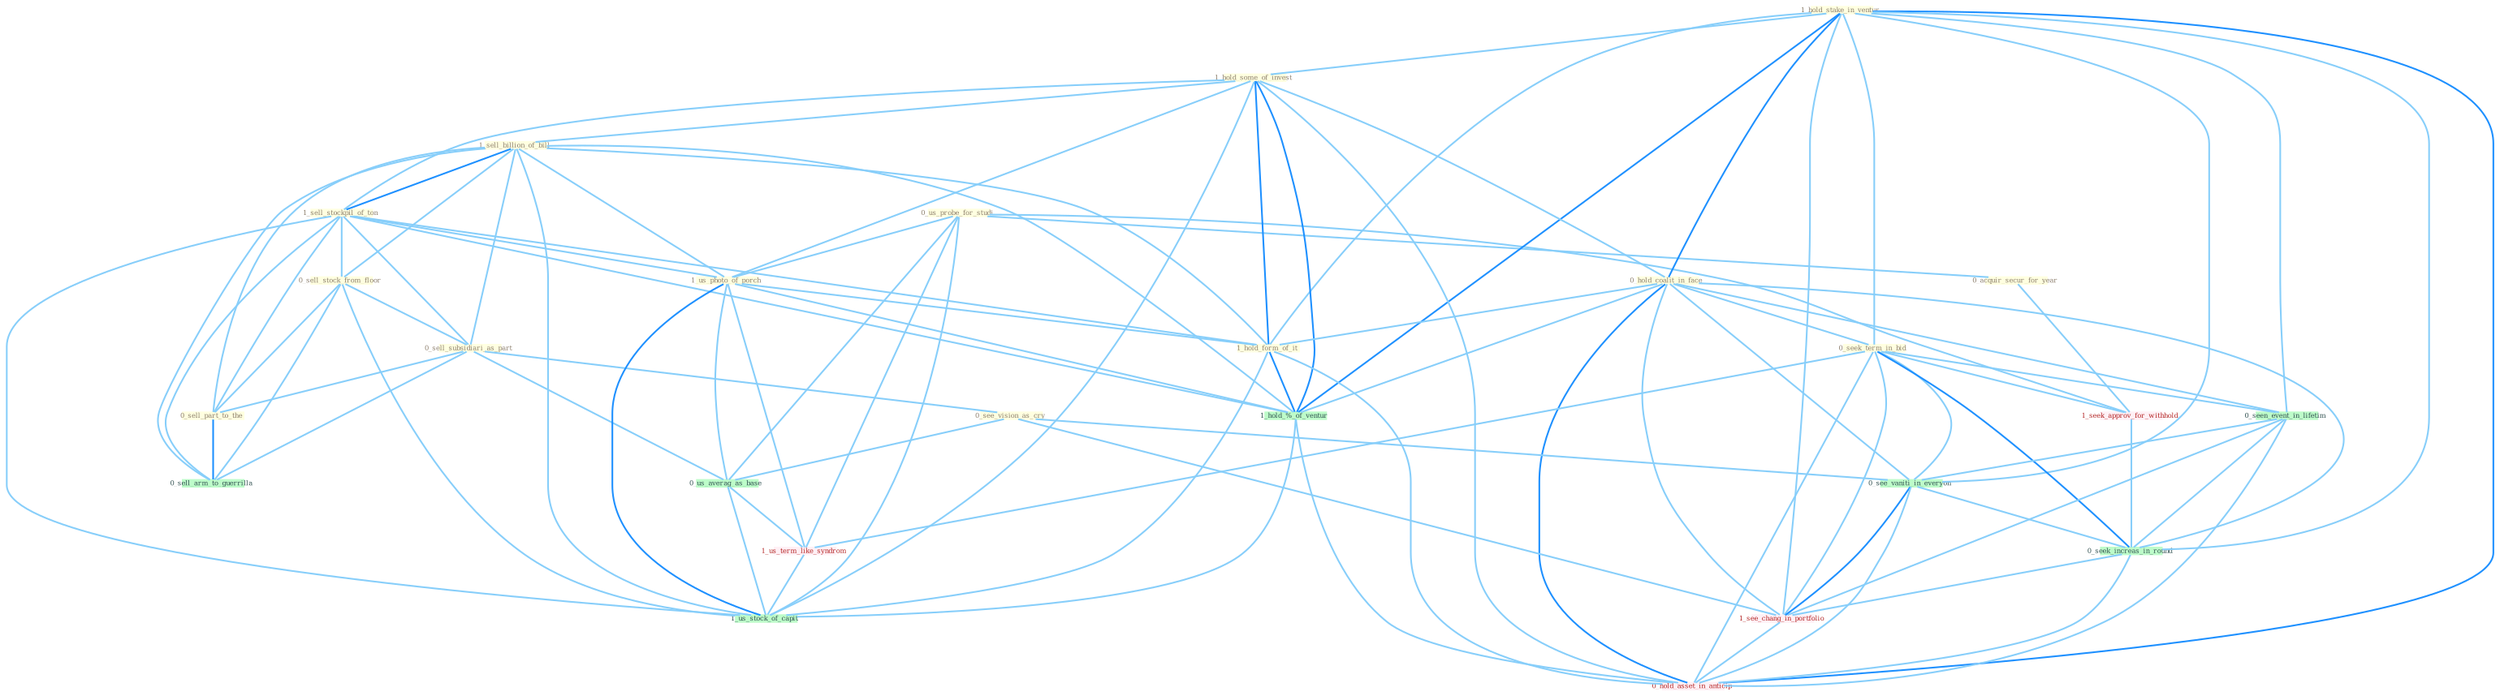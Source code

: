 Graph G{ 
    node
    [shape=polygon,style=filled,width=.5,height=.06,color="#BDFCC9",fixedsize=true,fontsize=4,
    fontcolor="#2f4f4f"];
    {node
    [color="#ffffe0", fontcolor="#8b7d6b"] "0_us_probe_for_studi " "1_hold_stake_in_ventur " "1_hold_some_of_invest " "1_sell_billion_of_bill " "1_sell_stockpil_of_ton " "0_sell_stock_from_floor " "0_sell_subsidiari_as_part " "0_hold_coalit_in_face " "0_seek_term_in_bid " "1_us_photo_of_porch " "0_sell_part_to_the " "0_see_vision_as_cry " "1_hold_form_of_it " "0_acquir_secur_for_year "}
{node [color="#fff0f5", fontcolor="#b22222"] "1_us_term_like_syndrom " "1_seek_approv_for_withhold " "1_see_chang_in_portfolio " "0_hold_asset_in_anticip "}
edge [color="#B0E2FF"];

	"0_us_probe_for_studi " -- "1_us_photo_of_porch " [w="1", color="#87cefa" ];
	"0_us_probe_for_studi " -- "0_acquir_secur_for_year " [w="1", color="#87cefa" ];
	"0_us_probe_for_studi " -- "0_us_averag_as_base " [w="1", color="#87cefa" ];
	"0_us_probe_for_studi " -- "1_us_term_like_syndrom " [w="1", color="#87cefa" ];
	"0_us_probe_for_studi " -- "1_seek_approv_for_withhold " [w="1", color="#87cefa" ];
	"0_us_probe_for_studi " -- "1_us_stock_of_capit " [w="1", color="#87cefa" ];
	"1_hold_stake_in_ventur " -- "1_hold_some_of_invest " [w="1", color="#87cefa" ];
	"1_hold_stake_in_ventur " -- "0_hold_coalit_in_face " [w="2", color="#1e90ff" , len=0.8];
	"1_hold_stake_in_ventur " -- "0_seek_term_in_bid " [w="1", color="#87cefa" ];
	"1_hold_stake_in_ventur " -- "1_hold_form_of_it " [w="1", color="#87cefa" ];
	"1_hold_stake_in_ventur " -- "0_seen_event_in_lifetim " [w="1", color="#87cefa" ];
	"1_hold_stake_in_ventur " -- "1_hold_%_of_ventur " [w="2", color="#1e90ff" , len=0.8];
	"1_hold_stake_in_ventur " -- "0_see_vaniti_in_everyon " [w="1", color="#87cefa" ];
	"1_hold_stake_in_ventur " -- "0_seek_increas_in_round " [w="1", color="#87cefa" ];
	"1_hold_stake_in_ventur " -- "1_see_chang_in_portfolio " [w="1", color="#87cefa" ];
	"1_hold_stake_in_ventur " -- "0_hold_asset_in_anticip " [w="2", color="#1e90ff" , len=0.8];
	"1_hold_some_of_invest " -- "1_sell_billion_of_bill " [w="1", color="#87cefa" ];
	"1_hold_some_of_invest " -- "1_sell_stockpil_of_ton " [w="1", color="#87cefa" ];
	"1_hold_some_of_invest " -- "0_hold_coalit_in_face " [w="1", color="#87cefa" ];
	"1_hold_some_of_invest " -- "1_us_photo_of_porch " [w="1", color="#87cefa" ];
	"1_hold_some_of_invest " -- "1_hold_form_of_it " [w="2", color="#1e90ff" , len=0.8];
	"1_hold_some_of_invest " -- "1_hold_%_of_ventur " [w="2", color="#1e90ff" , len=0.8];
	"1_hold_some_of_invest " -- "1_us_stock_of_capit " [w="1", color="#87cefa" ];
	"1_hold_some_of_invest " -- "0_hold_asset_in_anticip " [w="1", color="#87cefa" ];
	"1_sell_billion_of_bill " -- "1_sell_stockpil_of_ton " [w="2", color="#1e90ff" , len=0.8];
	"1_sell_billion_of_bill " -- "0_sell_stock_from_floor " [w="1", color="#87cefa" ];
	"1_sell_billion_of_bill " -- "0_sell_subsidiari_as_part " [w="1", color="#87cefa" ];
	"1_sell_billion_of_bill " -- "1_us_photo_of_porch " [w="1", color="#87cefa" ];
	"1_sell_billion_of_bill " -- "0_sell_part_to_the " [w="1", color="#87cefa" ];
	"1_sell_billion_of_bill " -- "1_hold_form_of_it " [w="1", color="#87cefa" ];
	"1_sell_billion_of_bill " -- "1_hold_%_of_ventur " [w="1", color="#87cefa" ];
	"1_sell_billion_of_bill " -- "0_sell_arm_to_guerrilla " [w="1", color="#87cefa" ];
	"1_sell_billion_of_bill " -- "1_us_stock_of_capit " [w="1", color="#87cefa" ];
	"1_sell_stockpil_of_ton " -- "0_sell_stock_from_floor " [w="1", color="#87cefa" ];
	"1_sell_stockpil_of_ton " -- "0_sell_subsidiari_as_part " [w="1", color="#87cefa" ];
	"1_sell_stockpil_of_ton " -- "1_us_photo_of_porch " [w="1", color="#87cefa" ];
	"1_sell_stockpil_of_ton " -- "0_sell_part_to_the " [w="1", color="#87cefa" ];
	"1_sell_stockpil_of_ton " -- "1_hold_form_of_it " [w="1", color="#87cefa" ];
	"1_sell_stockpil_of_ton " -- "1_hold_%_of_ventur " [w="1", color="#87cefa" ];
	"1_sell_stockpil_of_ton " -- "0_sell_arm_to_guerrilla " [w="1", color="#87cefa" ];
	"1_sell_stockpil_of_ton " -- "1_us_stock_of_capit " [w="1", color="#87cefa" ];
	"0_sell_stock_from_floor " -- "0_sell_subsidiari_as_part " [w="1", color="#87cefa" ];
	"0_sell_stock_from_floor " -- "0_sell_part_to_the " [w="1", color="#87cefa" ];
	"0_sell_stock_from_floor " -- "0_sell_arm_to_guerrilla " [w="1", color="#87cefa" ];
	"0_sell_stock_from_floor " -- "1_us_stock_of_capit " [w="1", color="#87cefa" ];
	"0_sell_subsidiari_as_part " -- "0_sell_part_to_the " [w="1", color="#87cefa" ];
	"0_sell_subsidiari_as_part " -- "0_see_vision_as_cry " [w="1", color="#87cefa" ];
	"0_sell_subsidiari_as_part " -- "0_us_averag_as_base " [w="1", color="#87cefa" ];
	"0_sell_subsidiari_as_part " -- "0_sell_arm_to_guerrilla " [w="1", color="#87cefa" ];
	"0_hold_coalit_in_face " -- "0_seek_term_in_bid " [w="1", color="#87cefa" ];
	"0_hold_coalit_in_face " -- "1_hold_form_of_it " [w="1", color="#87cefa" ];
	"0_hold_coalit_in_face " -- "0_seen_event_in_lifetim " [w="1", color="#87cefa" ];
	"0_hold_coalit_in_face " -- "1_hold_%_of_ventur " [w="1", color="#87cefa" ];
	"0_hold_coalit_in_face " -- "0_see_vaniti_in_everyon " [w="1", color="#87cefa" ];
	"0_hold_coalit_in_face " -- "0_seek_increas_in_round " [w="1", color="#87cefa" ];
	"0_hold_coalit_in_face " -- "1_see_chang_in_portfolio " [w="1", color="#87cefa" ];
	"0_hold_coalit_in_face " -- "0_hold_asset_in_anticip " [w="2", color="#1e90ff" , len=0.8];
	"0_seek_term_in_bid " -- "0_seen_event_in_lifetim " [w="1", color="#87cefa" ];
	"0_seek_term_in_bid " -- "1_us_term_like_syndrom " [w="1", color="#87cefa" ];
	"0_seek_term_in_bid " -- "1_seek_approv_for_withhold " [w="1", color="#87cefa" ];
	"0_seek_term_in_bid " -- "0_see_vaniti_in_everyon " [w="1", color="#87cefa" ];
	"0_seek_term_in_bid " -- "0_seek_increas_in_round " [w="2", color="#1e90ff" , len=0.8];
	"0_seek_term_in_bid " -- "1_see_chang_in_portfolio " [w="1", color="#87cefa" ];
	"0_seek_term_in_bid " -- "0_hold_asset_in_anticip " [w="1", color="#87cefa" ];
	"1_us_photo_of_porch " -- "1_hold_form_of_it " [w="1", color="#87cefa" ];
	"1_us_photo_of_porch " -- "0_us_averag_as_base " [w="1", color="#87cefa" ];
	"1_us_photo_of_porch " -- "1_us_term_like_syndrom " [w="1", color="#87cefa" ];
	"1_us_photo_of_porch " -- "1_hold_%_of_ventur " [w="1", color="#87cefa" ];
	"1_us_photo_of_porch " -- "1_us_stock_of_capit " [w="2", color="#1e90ff" , len=0.8];
	"0_sell_part_to_the " -- "0_sell_arm_to_guerrilla " [w="2", color="#1e90ff" , len=0.8];
	"0_see_vision_as_cry " -- "0_us_averag_as_base " [w="1", color="#87cefa" ];
	"0_see_vision_as_cry " -- "0_see_vaniti_in_everyon " [w="1", color="#87cefa" ];
	"0_see_vision_as_cry " -- "1_see_chang_in_portfolio " [w="1", color="#87cefa" ];
	"1_hold_form_of_it " -- "1_hold_%_of_ventur " [w="2", color="#1e90ff" , len=0.8];
	"1_hold_form_of_it " -- "1_us_stock_of_capit " [w="1", color="#87cefa" ];
	"1_hold_form_of_it " -- "0_hold_asset_in_anticip " [w="1", color="#87cefa" ];
	"0_acquir_secur_for_year " -- "1_seek_approv_for_withhold " [w="1", color="#87cefa" ];
	"0_seen_event_in_lifetim " -- "0_see_vaniti_in_everyon " [w="1", color="#87cefa" ];
	"0_seen_event_in_lifetim " -- "0_seek_increas_in_round " [w="1", color="#87cefa" ];
	"0_seen_event_in_lifetim " -- "1_see_chang_in_portfolio " [w="1", color="#87cefa" ];
	"0_seen_event_in_lifetim " -- "0_hold_asset_in_anticip " [w="1", color="#87cefa" ];
	"0_us_averag_as_base " -- "1_us_term_like_syndrom " [w="1", color="#87cefa" ];
	"0_us_averag_as_base " -- "1_us_stock_of_capit " [w="1", color="#87cefa" ];
	"1_us_term_like_syndrom " -- "1_us_stock_of_capit " [w="1", color="#87cefa" ];
	"1_seek_approv_for_withhold " -- "0_seek_increas_in_round " [w="1", color="#87cefa" ];
	"1_hold_%_of_ventur " -- "1_us_stock_of_capit " [w="1", color="#87cefa" ];
	"1_hold_%_of_ventur " -- "0_hold_asset_in_anticip " [w="1", color="#87cefa" ];
	"0_see_vaniti_in_everyon " -- "0_seek_increas_in_round " [w="1", color="#87cefa" ];
	"0_see_vaniti_in_everyon " -- "1_see_chang_in_portfolio " [w="2", color="#1e90ff" , len=0.8];
	"0_see_vaniti_in_everyon " -- "0_hold_asset_in_anticip " [w="1", color="#87cefa" ];
	"0_seek_increas_in_round " -- "1_see_chang_in_portfolio " [w="1", color="#87cefa" ];
	"0_seek_increas_in_round " -- "0_hold_asset_in_anticip " [w="1", color="#87cefa" ];
	"1_see_chang_in_portfolio " -- "0_hold_asset_in_anticip " [w="1", color="#87cefa" ];
}